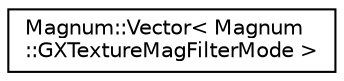 digraph "圖形化之類別階層"
{
  edge [fontname="Helvetica",fontsize="10",labelfontname="Helvetica",labelfontsize="10"];
  node [fontname="Helvetica",fontsize="10",shape=record];
  rankdir="LR";
  Node1 [label="Magnum::Vector\< Magnum\l::GXTextureMagFilterMode \>",height=0.2,width=0.4,color="black", fillcolor="white", style="filled",URL="$class_magnum_1_1_vector.html"];
}
